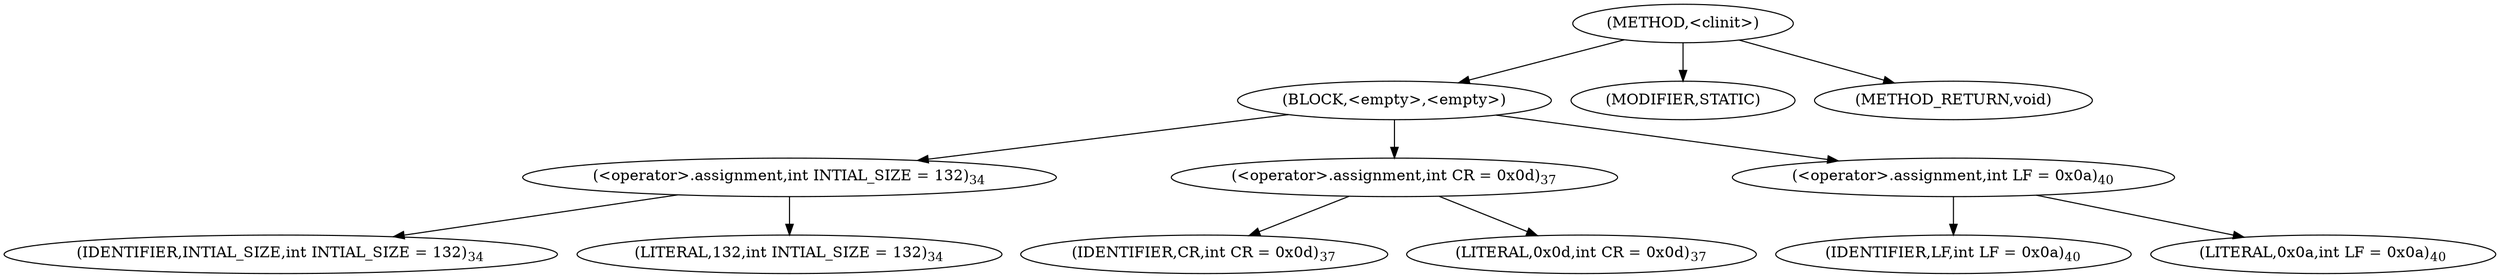 digraph "&lt;clinit&gt;" {  
"262" [label = <(METHOD,&lt;clinit&gt;)> ]
"263" [label = <(BLOCK,&lt;empty&gt;,&lt;empty&gt;)> ]
"264" [label = <(&lt;operator&gt;.assignment,int INTIAL_SIZE = 132)<SUB>34</SUB>> ]
"265" [label = <(IDENTIFIER,INTIAL_SIZE,int INTIAL_SIZE = 132)<SUB>34</SUB>> ]
"266" [label = <(LITERAL,132,int INTIAL_SIZE = 132)<SUB>34</SUB>> ]
"267" [label = <(&lt;operator&gt;.assignment,int CR = 0x0d)<SUB>37</SUB>> ]
"268" [label = <(IDENTIFIER,CR,int CR = 0x0d)<SUB>37</SUB>> ]
"269" [label = <(LITERAL,0x0d,int CR = 0x0d)<SUB>37</SUB>> ]
"270" [label = <(&lt;operator&gt;.assignment,int LF = 0x0a)<SUB>40</SUB>> ]
"271" [label = <(IDENTIFIER,LF,int LF = 0x0a)<SUB>40</SUB>> ]
"272" [label = <(LITERAL,0x0a,int LF = 0x0a)<SUB>40</SUB>> ]
"273" [label = <(MODIFIER,STATIC)> ]
"274" [label = <(METHOD_RETURN,void)> ]
  "262" -> "263" 
  "262" -> "273" 
  "262" -> "274" 
  "263" -> "264" 
  "263" -> "267" 
  "263" -> "270" 
  "264" -> "265" 
  "264" -> "266" 
  "267" -> "268" 
  "267" -> "269" 
  "270" -> "271" 
  "270" -> "272" 
}
